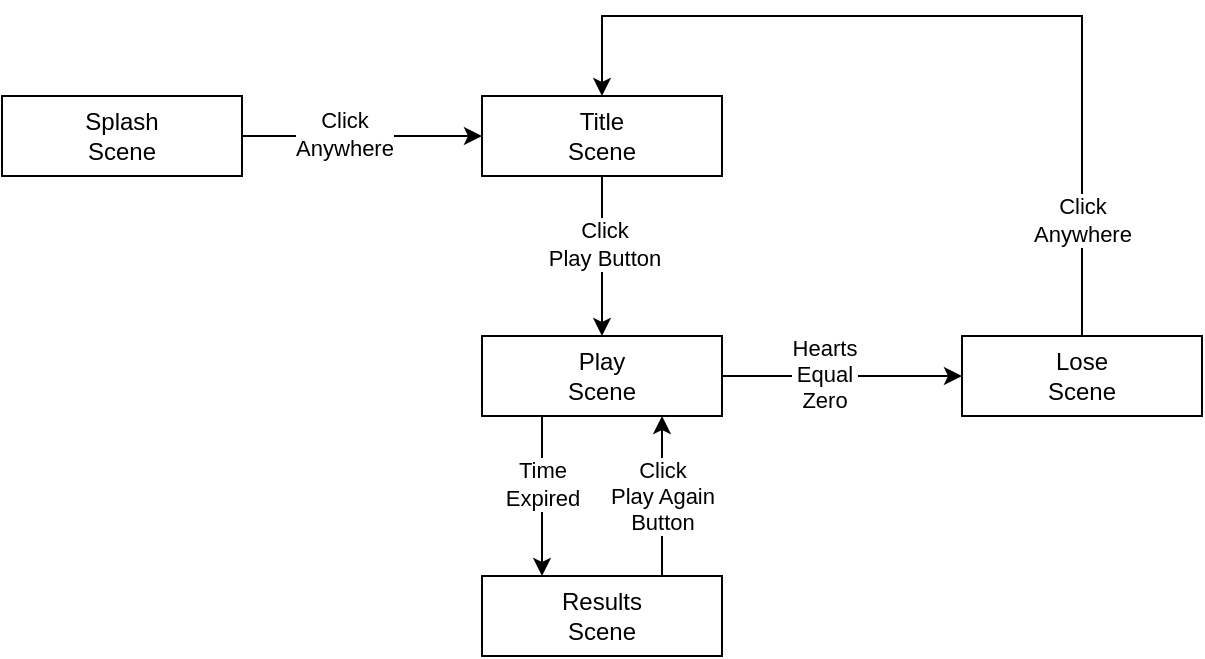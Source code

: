 <mxfile version="20.2.3" type="device" pages="3"><diagram id="EYtD_dP4XrUruH2G-Tyb" name="Scene Navigation"><mxGraphModel dx="1240" dy="772" grid="1" gridSize="10" guides="1" tooltips="1" connect="1" arrows="1" fold="1" page="1" pageScale="1" pageWidth="850" pageHeight="1100" math="0" shadow="0"><root><mxCell id="0"/><mxCell id="1" parent="0"/><mxCell id="6EX4-be9Rnnv3IOzV8Sr-5" style="edgeStyle=orthogonalEdgeStyle;rounded=0;orthogonalLoop=1;jettySize=auto;html=1;exitX=0.5;exitY=1;exitDx=0;exitDy=0;entryX=0.5;entryY=0;entryDx=0;entryDy=0;" parent="1" source="6EX4-be9Rnnv3IOzV8Sr-1" target="6EX4-be9Rnnv3IOzV8Sr-2" edge="1"><mxGeometry relative="1" as="geometry"/></mxCell><mxCell id="6EX4-be9Rnnv3IOzV8Sr-14" value="Click&lt;br&gt;Play Button" style="edgeLabel;html=1;align=center;verticalAlign=middle;resizable=0;points=[];" parent="6EX4-be9Rnnv3IOzV8Sr-5" vertex="1" connectable="0"><mxGeometry x="-0.15" y="1" relative="1" as="geometry"><mxPoint as="offset"/></mxGeometry></mxCell><mxCell id="6EX4-be9Rnnv3IOzV8Sr-1" value="Title&lt;br&gt;Scene" style="whiteSpace=wrap;html=1;" parent="1" vertex="1"><mxGeometry x="360" y="200" width="120" height="40" as="geometry"/></mxCell><mxCell id="6EX4-be9Rnnv3IOzV8Sr-6" style="edgeStyle=orthogonalEdgeStyle;rounded=0;orthogonalLoop=1;jettySize=auto;html=1;exitX=0.25;exitY=1;exitDx=0;exitDy=0;entryX=0.25;entryY=0;entryDx=0;entryDy=0;" parent="1" source="6EX4-be9Rnnv3IOzV8Sr-2" target="6EX4-be9Rnnv3IOzV8Sr-4" edge="1"><mxGeometry relative="1" as="geometry"/></mxCell><mxCell id="6EX4-be9Rnnv3IOzV8Sr-12" value="Time&lt;br&gt;Expired" style="edgeLabel;html=1;align=center;verticalAlign=middle;resizable=0;points=[];" parent="6EX4-be9Rnnv3IOzV8Sr-6" vertex="1" connectable="0"><mxGeometry x="-0.15" relative="1" as="geometry"><mxPoint as="offset"/></mxGeometry></mxCell><mxCell id="6EX4-be9Rnnv3IOzV8Sr-8" style="edgeStyle=orthogonalEdgeStyle;rounded=0;orthogonalLoop=1;jettySize=auto;html=1;exitX=1;exitY=0.5;exitDx=0;exitDy=0;entryX=0;entryY=0.5;entryDx=0;entryDy=0;" parent="1" source="6EX4-be9Rnnv3IOzV8Sr-2" target="6EX4-be9Rnnv3IOzV8Sr-3" edge="1"><mxGeometry relative="1" as="geometry"/></mxCell><mxCell id="6EX4-be9Rnnv3IOzV8Sr-16" value="Hearts&lt;br&gt;Equal&lt;br&gt;Zero" style="edgeLabel;html=1;align=center;verticalAlign=middle;resizable=0;points=[];" parent="6EX4-be9Rnnv3IOzV8Sr-8" vertex="1" connectable="0"><mxGeometry x="-0.15" y="1" relative="1" as="geometry"><mxPoint as="offset"/></mxGeometry></mxCell><mxCell id="6EX4-be9Rnnv3IOzV8Sr-2" value="Play&lt;br&gt;Scene" style="whiteSpace=wrap;html=1;" parent="1" vertex="1"><mxGeometry x="360" y="320" width="120" height="40" as="geometry"/></mxCell><mxCell id="6EX4-be9Rnnv3IOzV8Sr-9" style="edgeStyle=orthogonalEdgeStyle;rounded=0;orthogonalLoop=1;jettySize=auto;html=1;exitX=0.5;exitY=0;exitDx=0;exitDy=0;entryX=0.5;entryY=0;entryDx=0;entryDy=0;" parent="1" source="6EX4-be9Rnnv3IOzV8Sr-3" target="6EX4-be9Rnnv3IOzV8Sr-1" edge="1"><mxGeometry relative="1" as="geometry"><Array as="points"><mxPoint x="660" y="160"/><mxPoint x="420" y="160"/></Array></mxGeometry></mxCell><mxCell id="6EX4-be9Rnnv3IOzV8Sr-17" value="Click&lt;br&gt;Anywhere" style="edgeLabel;html=1;align=center;verticalAlign=middle;resizable=0;points=[];" parent="6EX4-be9Rnnv3IOzV8Sr-9" vertex="1" connectable="0"><mxGeometry x="-0.735" relative="1" as="geometry"><mxPoint as="offset"/></mxGeometry></mxCell><mxCell id="6EX4-be9Rnnv3IOzV8Sr-3" value="Lose&lt;br&gt;Scene" style="whiteSpace=wrap;html=1;" parent="1" vertex="1"><mxGeometry x="600" y="320" width="120" height="40" as="geometry"/></mxCell><mxCell id="6EX4-be9Rnnv3IOzV8Sr-7" style="edgeStyle=orthogonalEdgeStyle;rounded=0;orthogonalLoop=1;jettySize=auto;html=1;exitX=0.75;exitY=0;exitDx=0;exitDy=0;entryX=0.75;entryY=1;entryDx=0;entryDy=0;" parent="1" source="6EX4-be9Rnnv3IOzV8Sr-4" target="6EX4-be9Rnnv3IOzV8Sr-2" edge="1"><mxGeometry relative="1" as="geometry"/></mxCell><mxCell id="6EX4-be9Rnnv3IOzV8Sr-15" value="Click&lt;br&gt;Play Again&lt;br&gt;Button" style="edgeLabel;html=1;align=center;verticalAlign=middle;resizable=0;points=[];" parent="6EX4-be9Rnnv3IOzV8Sr-7" vertex="1" connectable="0"><mxGeometry relative="1" as="geometry"><mxPoint as="offset"/></mxGeometry></mxCell><mxCell id="6EX4-be9Rnnv3IOzV8Sr-4" value="Results&lt;br&gt;Scene" style="whiteSpace=wrap;html=1;" parent="1" vertex="1"><mxGeometry x="360" y="440" width="120" height="40" as="geometry"/></mxCell><mxCell id="6EX4-be9Rnnv3IOzV8Sr-11" style="edgeStyle=orthogonalEdgeStyle;rounded=0;orthogonalLoop=1;jettySize=auto;html=1;exitX=1;exitY=0.5;exitDx=0;exitDy=0;entryX=0;entryY=0.5;entryDx=0;entryDy=0;" parent="1" source="6EX4-be9Rnnv3IOzV8Sr-10" target="6EX4-be9Rnnv3IOzV8Sr-1" edge="1"><mxGeometry relative="1" as="geometry"/></mxCell><mxCell id="6EX4-be9Rnnv3IOzV8Sr-13" value="Click&lt;br&gt;Anywhere" style="edgeLabel;html=1;align=center;verticalAlign=middle;resizable=0;points=[];" parent="6EX4-be9Rnnv3IOzV8Sr-11" vertex="1" connectable="0"><mxGeometry x="-0.15" y="1" relative="1" as="geometry"><mxPoint as="offset"/></mxGeometry></mxCell><mxCell id="6EX4-be9Rnnv3IOzV8Sr-10" value="Splash&lt;br&gt;Scene" style="whiteSpace=wrap;html=1;" parent="1" vertex="1"><mxGeometry x="120" y="200" width="120" height="40" as="geometry"/></mxCell></root></mxGraphModel></diagram><diagram id="leRvtDn76FDtAraXvtIK" name="Scene Tree"><mxGraphModel dx="1240" dy="772" grid="1" gridSize="10" guides="1" tooltips="1" connect="1" arrows="1" fold="1" page="1" pageScale="1" pageWidth="850" pageHeight="1100" math="0" shadow="0"><root><mxCell id="0"/><mxCell id="1" parent="0"/><mxCell id="UhC-ptX5ZsNYqp-BxVVI-1" value="ImageNode" style="whiteSpace=wrap;html=1;fillColor=#d5e8d4;strokeColor=#82b366;" parent="1" vertex="1"><mxGeometry x="80" y="620" width="120" height="20" as="geometry"/></mxCell><mxCell id="UhC-ptX5ZsNYqp-BxVVI-2" value="ClickableNode" style="whiteSpace=wrap;html=1;fillColor=#d5e8d4;strokeColor=#82b366;" parent="1" vertex="1"><mxGeometry x="80" y="640" width="120" height="20" as="geometry"/></mxCell><mxCell id="UhC-ptX5ZsNYqp-BxVVI-3" value="SplashScene" style="whiteSpace=wrap;html=1;fillColor=#dae8fc;strokeColor=#6c8ebf;" parent="1" vertex="1"><mxGeometry x="40" y="600" width="120" height="20" as="geometry"/></mxCell><mxCell id="UhC-ptX5ZsNYqp-BxVVI-4" value="ImageNode" style="whiteSpace=wrap;html=1;fillColor=#d5e8d4;strokeColor=#82b366;" parent="1" vertex="1"><mxGeometry x="80" y="700" width="120" height="20" as="geometry"/></mxCell><mxCell id="UhC-ptX5ZsNYqp-BxVVI-5" value="ButtonNode" style="whiteSpace=wrap;html=1;fillColor=#d5e8d4;strokeColor=#82b366;" parent="1" vertex="1"><mxGeometry x="80" y="720" width="120" height="20" as="geometry"/></mxCell><mxCell id="UhC-ptX5ZsNYqp-BxVVI-6" value="TitleScene" style="whiteSpace=wrap;html=1;fillColor=#dae8fc;strokeColor=#6c8ebf;" parent="1" vertex="1"><mxGeometry x="40" y="680" width="120" height="20" as="geometry"/></mxCell><mxCell id="UhC-ptX5ZsNYqp-BxVVI-7" value="PlayScene" style="whiteSpace=wrap;html=1;fillColor=#dae8fc;strokeColor=#6c8ebf;" parent="1" vertex="1"><mxGeometry x="40" y="400" width="120" height="20" as="geometry"/></mxCell><mxCell id="UhC-ptX5ZsNYqp-BxVVI-8" value="ResultsScene" style="whiteSpace=wrap;html=1;fillColor=#dae8fc;strokeColor=#6c8ebf;" parent="1" vertex="1"><mxGeometry x="40" y="300" width="120" height="20" as="geometry"/></mxCell><mxCell id="UhC-ptX5ZsNYqp-BxVVI-9" style="edgeStyle=orthogonalEdgeStyle;rounded=0;orthogonalLoop=1;jettySize=auto;html=1;exitX=0;exitY=0.5;exitDx=0;exitDy=0;entryX=1;entryY=0.5;entryDx=0;entryDy=0;dashed=1;dashPattern=1 1;strokeWidth=2;" parent="1" source="UhC-ptX5ZsNYqp-BxVVI-10" target="UhC-ptX5ZsNYqp-BxVVI-22" edge="1"><mxGeometry relative="1" as="geometry"/></mxCell><mxCell id="UhC-ptX5ZsNYqp-BxVVI-10" value="GraveScene" style="whiteSpace=wrap;html=1;fillColor=#dae8fc;strokeColor=#6c8ebf;" parent="1" vertex="1"><mxGeometry x="560" y="300" width="120" height="20" as="geometry"/></mxCell><mxCell id="UhC-ptX5ZsNYqp-BxVVI-11" value="ScoreTallyScene" style="whiteSpace=wrap;html=1;fillColor=#fff2cc;strokeColor=#d6b656;" parent="1" vertex="1"><mxGeometry x="80" y="340" width="120" height="20" as="geometry"/></mxCell><mxCell id="UhC-ptX5ZsNYqp-BxVVI-12" value="ButtonNode" style="whiteSpace=wrap;html=1;fillColor=#d5e8d4;strokeColor=#82b366;" parent="1" vertex="1"><mxGeometry x="80" y="360" width="120" height="20" as="geometry"/></mxCell><mxCell id="UhC-ptX5ZsNYqp-BxVVI-13" value="ImageNode" style="whiteSpace=wrap;html=1;fillColor=#d5e8d4;strokeColor=#82b366;" parent="1" vertex="1"><mxGeometry x="80" y="520" width="120" height="20" as="geometry"/></mxCell><mxCell id="UhC-ptX5ZsNYqp-BxVVI-14" value="ClickableNode" style="whiteSpace=wrap;html=1;fillColor=#d5e8d4;strokeColor=#82b366;" parent="1" vertex="1"><mxGeometry x="80" y="560" width="120" height="20" as="geometry"/></mxCell><mxCell id="UhC-ptX5ZsNYqp-BxVVI-15" value="LoseScene" style="whiteSpace=wrap;html=1;fillColor=#dae8fc;strokeColor=#6c8ebf;" parent="1" vertex="1"><mxGeometry x="40" y="500" width="120" height="20" as="geometry"/></mxCell><mxCell id="UhC-ptX5ZsNYqp-BxVVI-16" value="TextNode" style="whiteSpace=wrap;html=1;fillColor=#d5e8d4;strokeColor=#82b366;" parent="1" vertex="1"><mxGeometry x="80" y="540" width="120" height="20" as="geometry"/></mxCell><mxCell id="UhC-ptX5ZsNYqp-BxVVI-17" style="edgeStyle=orthogonalEdgeStyle;rounded=0;orthogonalLoop=1;jettySize=auto;html=1;exitX=0;exitY=0.5;exitDx=0;exitDy=0;entryX=1;entryY=0.5;entryDx=0;entryDy=0;dashed=1;dashPattern=1 1;strokeWidth=2;" parent="1" source="UhC-ptX5ZsNYqp-BxVVI-19" target="UhC-ptX5ZsNYqp-BxVVI-25" edge="1"><mxGeometry relative="1" as="geometry"/></mxCell><mxCell id="UhC-ptX5ZsNYqp-BxVVI-18" style="edgeStyle=orthogonalEdgeStyle;rounded=0;orthogonalLoop=1;jettySize=auto;html=1;exitX=0;exitY=0.5;exitDx=0;exitDy=0;entryX=1;entryY=0.5;entryDx=0;entryDy=0;dashed=1;dashPattern=1 1;strokeWidth=2;" parent="1" source="UhC-ptX5ZsNYqp-BxVVI-19" target="UhC-ptX5ZsNYqp-BxVVI-26" edge="1"><mxGeometry relative="1" as="geometry"><Array as="points"><mxPoint x="240" y="250"/><mxPoint x="240" y="330"/></Array></mxGeometry></mxCell><mxCell id="UhC-ptX5ZsNYqp-BxVVI-19" value="GraveyardScene" style="whiteSpace=wrap;html=1;fillColor=#dae8fc;strokeColor=#6c8ebf;" parent="1" vertex="1"><mxGeometry x="320" y="240" width="120" height="20" as="geometry"/></mxCell><mxCell id="UhC-ptX5ZsNYqp-BxVVI-20" value="ImageNode" style="whiteSpace=wrap;html=1;fillColor=#d5e8d4;strokeColor=#82b366;" parent="1" vertex="1"><mxGeometry x="360" y="260" width="120" height="20" as="geometry"/></mxCell><mxCell id="UhC-ptX5ZsNYqp-BxVVI-21" value="GridNode" style="whiteSpace=wrap;html=1;fillColor=#d5e8d4;strokeColor=#82b366;" parent="1" vertex="1"><mxGeometry x="360" y="280" width="120" height="20" as="geometry"/></mxCell><mxCell id="UhC-ptX5ZsNYqp-BxVVI-22" value="GraveScene 01" style="whiteSpace=wrap;html=1;fillColor=#fff2cc;strokeColor=#d6b656;" parent="1" vertex="1"><mxGeometry x="400" y="300" width="120" height="20" as="geometry"/></mxCell><mxCell id="UhC-ptX5ZsNYqp-BxVVI-23" value="GraveScene .." style="whiteSpace=wrap;html=1;fillColor=#fff2cc;strokeColor=#d6b656;" parent="1" vertex="1"><mxGeometry x="400" y="320" width="120" height="20" as="geometry"/></mxCell><mxCell id="UhC-ptX5ZsNYqp-BxVVI-24" value="GraveScene N" style="whiteSpace=wrap;html=1;fillColor=#fff2cc;strokeColor=#d6b656;" parent="1" vertex="1"><mxGeometry x="400" y="340" width="120" height="20" as="geometry"/></mxCell><mxCell id="UhC-ptX5ZsNYqp-BxVVI-25" value="GraveyardScene" style="whiteSpace=wrap;html=1;fillColor=#fff2cc;strokeColor=#d6b656;" parent="1" vertex="1"><mxGeometry x="80" y="420" width="120" height="20" as="geometry"/></mxCell><mxCell id="UhC-ptX5ZsNYqp-BxVVI-26" value="GraveyardScene" style="whiteSpace=wrap;html=1;fillColor=#fff2cc;strokeColor=#d6b656;" parent="1" vertex="1"><mxGeometry x="80" y="320" width="120" height="20" as="geometry"/></mxCell><mxCell id="UhC-ptX5ZsNYqp-BxVVI-27" style="edgeStyle=orthogonalEdgeStyle;rounded=0;orthogonalLoop=1;jettySize=auto;html=1;exitX=0;exitY=0.5;exitDx=0;exitDy=0;entryX=1;entryY=0.5;entryDx=0;entryDy=0;dashed=1;dashPattern=1 1;strokeWidth=2;" parent="1" source="UhC-ptX5ZsNYqp-BxVVI-28" target="UhC-ptX5ZsNYqp-BxVVI-44" edge="1"><mxGeometry relative="1" as="geometry"><Array as="points"><mxPoint x="300" y="390"/><mxPoint x="300" y="450"/></Array></mxGeometry></mxCell><mxCell id="UhC-ptX5ZsNYqp-BxVVI-28" value="HeartsScene" style="whiteSpace=wrap;html=1;fillColor=#dae8fc;strokeColor=#6c8ebf;" parent="1" vertex="1"><mxGeometry x="320" y="380" width="120" height="20" as="geometry"/></mxCell><mxCell id="UhC-ptX5ZsNYqp-BxVVI-29" value="ImageNode 01" style="whiteSpace=wrap;html=1;fillColor=#d5e8d4;strokeColor=#82b366;" parent="1" vertex="1"><mxGeometry x="400" y="420" width="120" height="20" as="geometry"/></mxCell><mxCell id="UhC-ptX5ZsNYqp-BxVVI-30" value="HorizontalNode" style="whiteSpace=wrap;html=1;fillColor=#d5e8d4;strokeColor=#82b366;" parent="1" vertex="1"><mxGeometry x="360" y="400" width="120" height="20" as="geometry"/></mxCell><mxCell id="UhC-ptX5ZsNYqp-BxVVI-31" value="ImageNode .." style="whiteSpace=wrap;html=1;fillColor=#d5e8d4;strokeColor=#82b366;" parent="1" vertex="1"><mxGeometry x="400" y="440" width="120" height="20" as="geometry"/></mxCell><mxCell id="UhC-ptX5ZsNYqp-BxVVI-32" value="ImageNode N" style="whiteSpace=wrap;html=1;fillColor=#d5e8d4;strokeColor=#82b366;" parent="1" vertex="1"><mxGeometry x="400" y="460" width="120" height="20" as="geometry"/></mxCell><mxCell id="UhC-ptX5ZsNYqp-BxVVI-33" style="edgeStyle=orthogonalEdgeStyle;rounded=0;orthogonalLoop=1;jettySize=auto;html=1;exitX=0;exitY=0.5;exitDx=0;exitDy=0;entryX=1;entryY=0.5;entryDx=0;entryDy=0;dashed=1;dashPattern=1 1;strokeWidth=2;" parent="1" source="UhC-ptX5ZsNYqp-BxVVI-34" target="UhC-ptX5ZsNYqp-BxVVI-45" edge="1"><mxGeometry relative="1" as="geometry"><Array as="points"><mxPoint x="300" y="510"/><mxPoint x="300" y="470"/></Array></mxGeometry></mxCell><mxCell id="UhC-ptX5ZsNYqp-BxVVI-34" value="TimeRemainingScene" style="whiteSpace=wrap;html=1;fillColor=#dae8fc;strokeColor=#6c8ebf;" parent="1" vertex="1"><mxGeometry x="320" y="500" width="120" height="20" as="geometry"/></mxCell><mxCell id="UhC-ptX5ZsNYqp-BxVVI-35" value="TextNode" style="whiteSpace=wrap;html=1;fillColor=#d5e8d4;strokeColor=#82b366;" parent="1" vertex="1"><mxGeometry x="360" y="520" width="120" height="20" as="geometry"/></mxCell><mxCell id="UhC-ptX5ZsNYqp-BxVVI-36" style="edgeStyle=orthogonalEdgeStyle;rounded=0;orthogonalLoop=1;jettySize=auto;html=1;exitX=0;exitY=0.5;exitDx=0;exitDy=0;entryX=1;entryY=0.5;entryDx=0;entryDy=0;dashed=1;dashPattern=1 1;strokeWidth=2;" parent="1" source="UhC-ptX5ZsNYqp-BxVVI-37" target="UhC-ptX5ZsNYqp-BxVVI-11" edge="1"><mxGeometry relative="1" as="geometry"><Array as="points"><mxPoint x="220" y="130"/><mxPoint x="220" y="350"/></Array></mxGeometry></mxCell><mxCell id="UhC-ptX5ZsNYqp-BxVVI-37" value="ScoreTallyScene" style="whiteSpace=wrap;html=1;fillColor=#dae8fc;strokeColor=#6c8ebf;" parent="1" vertex="1"><mxGeometry x="320" y="120" width="120" height="20" as="geometry"/></mxCell><mxCell id="UhC-ptX5ZsNYqp-BxVVI-38" value="TableNode" style="whiteSpace=wrap;html=1;fillColor=#d5e8d4;strokeColor=#82b366;" parent="1" vertex="1"><mxGeometry x="360" y="140" width="120" height="20" as="geometry"/></mxCell><mxCell id="UhC-ptX5ZsNYqp-BxVVI-39" value="TextNode 01" style="whiteSpace=wrap;html=1;fillColor=#d5e8d4;strokeColor=#82b366;" parent="1" vertex="1"><mxGeometry x="400" y="160" width="120" height="20" as="geometry"/></mxCell><mxCell id="UhC-ptX5ZsNYqp-BxVVI-40" value="TextNode .." style="whiteSpace=wrap;html=1;fillColor=#d5e8d4;strokeColor=#82b366;" parent="1" vertex="1"><mxGeometry x="400" y="180" width="120" height="20" as="geometry"/></mxCell><mxCell id="UhC-ptX5ZsNYqp-BxVVI-41" value="ImageNode" style="whiteSpace=wrap;html=1;fillColor=#d5e8d4;strokeColor=#82b366;" parent="1" vertex="1"><mxGeometry x="600" y="320" width="120" height="20" as="geometry"/></mxCell><mxCell id="UhC-ptX5ZsNYqp-BxVVI-42" value="ImageNode" style="whiteSpace=wrap;html=1;fillColor=#d5e8d4;strokeColor=#82b366;" parent="1" vertex="1"><mxGeometry x="600" y="340" width="120" height="20" as="geometry"/></mxCell><mxCell id="UhC-ptX5ZsNYqp-BxVVI-43" value="Clickable" style="whiteSpace=wrap;html=1;fillColor=#d5e8d4;strokeColor=#82b366;" parent="1" vertex="1"><mxGeometry x="600" y="360" width="120" height="20" as="geometry"/></mxCell><mxCell id="UhC-ptX5ZsNYqp-BxVVI-44" value="HeartsScene" style="whiteSpace=wrap;html=1;fillColor=#fff2cc;strokeColor=#d6b656;" parent="1" vertex="1"><mxGeometry x="80" y="440" width="120" height="20" as="geometry"/></mxCell><mxCell id="UhC-ptX5ZsNYqp-BxVVI-45" value="TimeRemainingScene" style="whiteSpace=wrap;html=1;fillColor=#fff2cc;strokeColor=#d6b656;" parent="1" vertex="1"><mxGeometry x="80" y="460" width="120" height="20" as="geometry"/></mxCell><mxCell id="JGZ9ua9Z1Rw3ftnPr3HP-1" value="TextNode N" style="whiteSpace=wrap;html=1;fillColor=#d5e8d4;strokeColor=#82b366;" parent="1" vertex="1"><mxGeometry x="400" y="200" width="120" height="20" as="geometry"/></mxCell><mxCell id="JGZ9ua9Z1Rw3ftnPr3HP-2" value="Scene Node" style="whiteSpace=wrap;html=1;fillColor=#dae8fc;strokeColor=#6c8ebf;fontStyle=1" parent="1" vertex="1"><mxGeometry x="40" y="40" width="120" height="40" as="geometry"/></mxCell><mxCell id="JGZ9ua9Z1Rw3ftnPr3HP-3" value="Primitive Node" style="whiteSpace=wrap;html=1;fillColor=#d5e8d4;strokeColor=#82b366;fontStyle=1" parent="1" vertex="1"><mxGeometry x="200" y="40" width="120" height="40" as="geometry"/></mxCell><mxCell id="JGZ9ua9Z1Rw3ftnPr3HP-4" value="Scene Instance" style="whiteSpace=wrap;html=1;fillColor=#fff2cc;strokeColor=#d6b656;fontStyle=1" parent="1" vertex="1"><mxGeometry x="360" y="40" width="120" height="40" as="geometry"/></mxCell><mxCell id="9CBGwqhCFLQ58vilYvJV-1" style="edgeStyle=orthogonalEdgeStyle;rounded=0;orthogonalLoop=1;jettySize=auto;html=1;dashed=1;dashPattern=1 1;strokeWidth=2;" parent="1" edge="1"><mxGeometry relative="1" as="geometry"><mxPoint x="720" y="60" as="sourcePoint"/><mxPoint x="560" y="60" as="targetPoint"/><Array as="points"><mxPoint x="680" y="60"/></Array></mxGeometry></mxCell><mxCell id="9CBGwqhCFLQ58vilYvJV-2" value="Relationship" style="edgeLabel;html=1;align=center;verticalAlign=middle;resizable=0;points=[];fontSize=16;" parent="9CBGwqhCFLQ58vilYvJV-1" vertex="1" connectable="0"><mxGeometry x="0.175" y="-2" relative="1" as="geometry"><mxPoint x="10" y="-10" as="offset"/></mxGeometry></mxCell><mxCell id="9CBGwqhCFLQ58vilYvJV-3" value="Instance" style="text;html=1;align=center;verticalAlign=middle;resizable=0;points=[];autosize=1;strokeColor=none;fillColor=none;fontSize=16;" parent="1" vertex="1"><mxGeometry x="520" y="65" width="80" height="30" as="geometry"/></mxCell><mxCell id="9CBGwqhCFLQ58vilYvJV-4" value="Scene" style="text;html=1;align=center;verticalAlign=middle;resizable=0;points=[];autosize=1;strokeColor=none;fillColor=none;fontSize=16;" parent="1" vertex="1"><mxGeometry x="685" y="65" width="70" height="30" as="geometry"/></mxCell></root></mxGraphModel></diagram><diagram id="q2k1YDcFrYp9qbhf3KLZ" name="Rendering"><mxGraphModel dx="1240" dy="772" grid="1" gridSize="10" guides="1" tooltips="1" connect="1" arrows="1" fold="1" page="1" pageScale="1" pageWidth="850" pageHeight="1100" math="0" shadow="0"><root><mxCell id="0"/><mxCell id="1" parent="0"/><mxCell id="6h9F-N3zWkxEiAXTXsjd-1" value="Primary&lt;br style=&quot;font-size: 14px;&quot;&gt;Rendering Surface&lt;br&gt;(HTMLCanvasElement)" style="whiteSpace=wrap;html=1;fontFamily=Helvetica;fontSize=14;fontStyle=1" parent="1" vertex="1"><mxGeometry x="280" y="80" width="200" height="160" as="geometry"/></mxCell><mxCell id="6h9F-N3zWkxEiAXTXsjd-2" value="Secondary&lt;br style=&quot;font-size: 14px;&quot;&gt;Rendering Surface&lt;br&gt;(HTMLCanvasElement)" style="whiteSpace=wrap;html=1;fontFamily=Helvetica;fontSize=14;fontStyle=1" parent="1" vertex="1"><mxGeometry x="520" y="80" width="200" height="160" as="geometry"/></mxCell><mxCell id="6h9F-N3zWkxEiAXTXsjd-15" value="RENDER PROCESS" style="text;html=1;align=center;verticalAlign=middle;resizable=0;points=[];autosize=1;strokeColor=none;fillColor=none;fontSize=14;fontFamily=Helvetica;fontStyle=1" parent="1" vertex="1"><mxGeometry x="40" y="40" width="150" height="30" as="geometry"/></mxCell><mxCell id="6h9F-N3zWkxEiAXTXsjd-16" value="Mounted To DOM" style="whiteSpace=wrap;html=1;fontFamily=Helvetica;fontSize=14;fontStyle=1;fillColor=#dae8fc;strokeColor=#6c8ebf;" parent="1" vertex="1"><mxGeometry x="280" y="220" width="200" height="20" as="geometry"/></mxCell><mxCell id="6h9F-N3zWkxEiAXTXsjd-17" value="In-Memory Only" style="whiteSpace=wrap;html=1;fontFamily=Helvetica;fontSize=14;fontStyle=1;fillColor=#dae8fc;strokeColor=#6c8ebf;" parent="1" vertex="1"><mxGeometry x="520" y="220" width="200" height="20" as="geometry"/></mxCell><mxCell id="ftCC5gmQwPkpyqYDvab9-3" value="Batches are Rendered to the Secondary&lt;br&gt;Rendering Surface" style="whiteSpace=wrap;html=1;fontFamily=Helvetica;fontSize=14;fontStyle=1;fillColor=#e1d5e7;strokeColor=#9673a6;" vertex="1" parent="1"><mxGeometry x="40" y="440" width="160" height="80" as="geometry"/></mxCell><mxCell id="ftCC5gmQwPkpyqYDvab9-4" value="The Secondary Rendering Surface is Drawn to the Primary Rendering Surface" style="whiteSpace=wrap;html=1;fontFamily=Helvetica;fontSize=14;fontStyle=1;fillColor=#e1d5e7;strokeColor=#9673a6;" vertex="1" parent="1"><mxGeometry x="40" y="530" width="160" height="80" as="geometry"/></mxCell><mxCell id="ftCC5gmQwPkpyqYDvab9-6" value="Scene Nodes are Filtered by Visibility" style="whiteSpace=wrap;html=1;fontFamily=Helvetica;fontSize=14;fontStyle=1;fillColor=#d5e8d4;strokeColor=#82b366;" vertex="1" parent="1"><mxGeometry x="40" y="80" width="160" height="80" as="geometry"/></mxCell><mxCell id="ftCC5gmQwPkpyqYDvab9-7" value="Visible Scene Nodes are Sorted by Layer" style="whiteSpace=wrap;html=1;fontFamily=Helvetica;fontSize=14;fontStyle=1;fillColor=#d5e8d4;strokeColor=#82b366;" vertex="1" parent="1"><mxGeometry x="40" y="170" width="160" height="80" as="geometry"/></mxCell><mxCell id="ftCC5gmQwPkpyqYDvab9-8" value="Sorted Nodes are&lt;br&gt;Batched by Layer" style="whiteSpace=wrap;html=1;fontFamily=Helvetica;fontSize=14;fontStyle=1;fillColor=#e1d5e7;strokeColor=#9673a6;" vertex="1" parent="1"><mxGeometry x="40" y="260" width="160" height="80" as="geometry"/></mxCell><mxCell id="ftCC5gmQwPkpyqYDvab9-9" value="The Secondary&lt;br&gt;Rendering Surface is Cleared" style="whiteSpace=wrap;html=1;fontFamily=Helvetica;fontSize=14;fontStyle=1;fillColor=#e1d5e7;strokeColor=#9673a6;" vertex="1" parent="1"><mxGeometry x="40" y="350" width="160" height="80" as="geometry"/></mxCell><mxCell id="k9nE5phLFnviGffBljbq-1" style="edgeStyle=orthogonalEdgeStyle;rounded=0;orthogonalLoop=1;jettySize=auto;html=1;exitX=1;exitY=0.5;exitDx=0;exitDy=0;" edge="1" parent="1" source="k9nE5phLFnviGffBljbq-3" target="k9nE5phLFnviGffBljbq-9"><mxGeometry relative="1" as="geometry"/></mxCell><mxCell id="k9nE5phLFnviGffBljbq-2" value="processed&lt;br&gt;by" style="edgeLabel;html=1;align=center;verticalAlign=middle;resizable=0;points=[];" vertex="1" connectable="0" parent="k9nE5phLFnviGffBljbq-1"><mxGeometry x="-0.075" y="-1" relative="1" as="geometry"><mxPoint y="1" as="offset"/></mxGeometry></mxCell><mxCell id="k9nE5phLFnviGffBljbq-3" value="Scene" style="whiteSpace=wrap;html=1;fontStyle=1;fontSize=14;" vertex="1" parent="1"><mxGeometry x="440" y="360" width="120" height="80" as="geometry"/></mxCell><mxCell id="k9nE5phLFnviGffBljbq-4" style="edgeStyle=orthogonalEdgeStyle;rounded=0;orthogonalLoop=1;jettySize=auto;html=1;exitX=0;exitY=0.5;exitDx=0;exitDy=0;entryX=1;entryY=0.5;entryDx=0;entryDy=0;" edge="1" parent="1" source="k9nE5phLFnviGffBljbq-6" target="k9nE5phLFnviGffBljbq-12"><mxGeometry relative="1" as="geometry"/></mxCell><mxCell id="k9nE5phLFnviGffBljbq-5" value="passed&lt;br&gt;to" style="edgeLabel;html=1;align=center;verticalAlign=middle;resizable=0;points=[];" vertex="1" connectable="0" parent="k9nE5phLFnviGffBljbq-4"><mxGeometry x="-0.05" relative="1" as="geometry"><mxPoint as="offset"/></mxGeometry></mxCell><mxCell id="k9nE5phLFnviGffBljbq-6" value="Render Scene" style="whiteSpace=wrap;html=1;fontStyle=1;fontSize=14;fillColor=#d5e8d4;strokeColor=#82b366;" vertex="1" parent="1"><mxGeometry x="640" y="520" width="120" height="80" as="geometry"/></mxCell><mxCell id="k9nE5phLFnviGffBljbq-7" style="edgeStyle=orthogonalEdgeStyle;rounded=0;orthogonalLoop=1;jettySize=auto;html=1;exitX=0.5;exitY=1;exitDx=0;exitDy=0;entryX=0.5;entryY=0;entryDx=0;entryDy=0;" edge="1" parent="1" source="k9nE5phLFnviGffBljbq-9" target="k9nE5phLFnviGffBljbq-6"><mxGeometry relative="1" as="geometry"/></mxCell><mxCell id="k9nE5phLFnviGffBljbq-8" value="reduces&lt;br&gt;to" style="edgeLabel;html=1;align=center;verticalAlign=middle;resizable=0;points=[];" vertex="1" connectable="0" parent="k9nE5phLFnviGffBljbq-7"><mxGeometry y="2" relative="1" as="geometry"><mxPoint as="offset"/></mxGeometry></mxCell><mxCell id="k9nE5phLFnviGffBljbq-9" value="Scene Processor" style="whiteSpace=wrap;html=1;fontStyle=1;fontSize=14;fillColor=#d5e8d4;strokeColor=#82b366;" vertex="1" parent="1"><mxGeometry x="640" y="360" width="120" height="80" as="geometry"/></mxCell><mxCell id="k9nE5phLFnviGffBljbq-10" style="edgeStyle=orthogonalEdgeStyle;rounded=0;orthogonalLoop=1;jettySize=auto;html=1;exitX=0;exitY=0.5;exitDx=0;exitDy=0;entryX=1;entryY=0.5;entryDx=0;entryDy=0;" edge="1" parent="1" source="k9nE5phLFnviGffBljbq-12" target="k9nE5phLFnviGffBljbq-13"><mxGeometry relative="1" as="geometry"/></mxCell><mxCell id="k9nE5phLFnviGffBljbq-11" value="outputs" style="edgeLabel;html=1;align=center;verticalAlign=middle;resizable=0;points=[];" vertex="1" connectable="0" parent="k9nE5phLFnviGffBljbq-10"><mxGeometry x="0.075" y="-2" relative="1" as="geometry"><mxPoint as="offset"/></mxGeometry></mxCell><mxCell id="k9nE5phLFnviGffBljbq-12" value="Renderer" style="whiteSpace=wrap;html=1;fontStyle=1;fontSize=14;fillColor=#e1d5e7;strokeColor=#9673a6;" vertex="1" parent="1"><mxGeometry x="440" y="520" width="120" height="80" as="geometry"/></mxCell><mxCell id="k9nE5phLFnviGffBljbq-13" value="Rendered&lt;br style=&quot;font-size: 14px;&quot;&gt;Scene" style="whiteSpace=wrap;html=1;fontStyle=1;fontSize=14;fillColor=#f8cecc;strokeColor=#b85450;" vertex="1" parent="1"><mxGeometry x="240" y="520" width="120" height="80" as="geometry"/></mxCell><mxCell id="k9nE5phLFnviGffBljbq-14" style="edgeStyle=orthogonalEdgeStyle;rounded=0;orthogonalLoop=1;jettySize=auto;html=1;exitX=1;exitY=0.5;exitDx=0;exitDy=0;entryX=0;entryY=0.5;entryDx=0;entryDy=0;" edge="1" parent="1" source="k9nE5phLFnviGffBljbq-16" target="k9nE5phLFnviGffBljbq-3"><mxGeometry relative="1" as="geometry"/></mxCell><mxCell id="k9nE5phLFnviGffBljbq-15" value="added&lt;br&gt;to" style="edgeLabel;html=1;align=center;verticalAlign=middle;resizable=0;points=[];" vertex="1" connectable="0" parent="k9nE5phLFnviGffBljbq-14"><mxGeometry x="-0.075" y="1" relative="1" as="geometry"><mxPoint as="offset"/></mxGeometry></mxCell><mxCell id="k9nE5phLFnviGffBljbq-16" value="Render Nodes" style="whiteSpace=wrap;html=1;fontStyle=1;fontSize=14;" vertex="1" parent="1"><mxGeometry x="240" y="360" width="120" height="80" as="geometry"/></mxCell><mxCell id="k9nE5phLFnviGffBljbq-17" value="The Primary Rendering Surface is shown on the Screen" style="whiteSpace=wrap;html=1;fontFamily=Helvetica;fontSize=14;fontStyle=1;fillColor=#f8cecc;strokeColor=#b85450;" vertex="1" parent="1"><mxGeometry x="40" y="620" width="160" height="80" as="geometry"/></mxCell></root></mxGraphModel></diagram></mxfile>